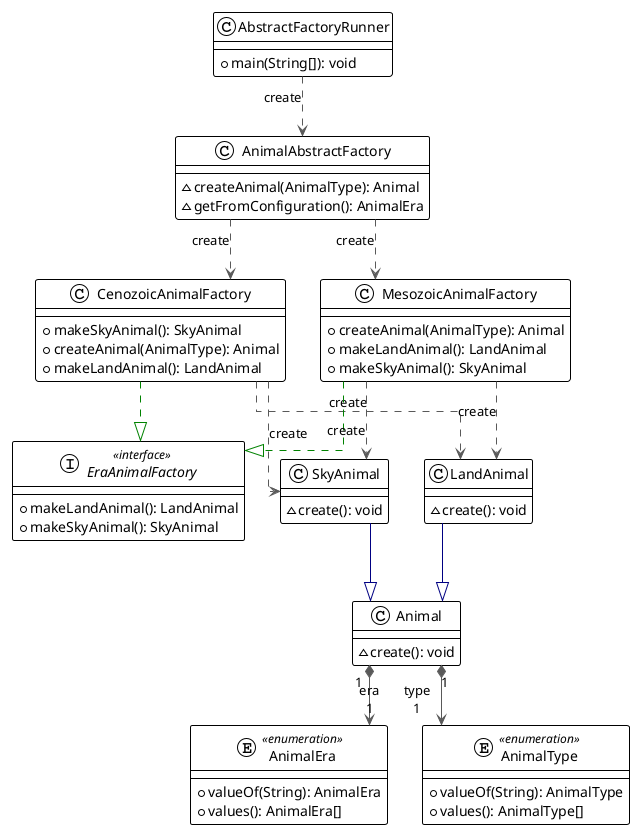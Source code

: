 @startuml

!theme plain
top to bottom direction
skinparam linetype ortho

class AbstractFactoryRunner {
  + main(String[]): void
}
class Animal {
  ~ create(): void
}
class AnimalAbstractFactory {
  ~ createAnimal(AnimalType): Animal
  ~ getFromConfiguration(): AnimalEra
}
enum AnimalEra << enumeration >> {
  + valueOf(String): AnimalEra
  + values(): AnimalEra[]
}
enum AnimalType << enumeration >> {
  + valueOf(String): AnimalType
  + values(): AnimalType[]
}
class CenozoicAnimalFactory {
  + makeSkyAnimal(): SkyAnimal
  + createAnimal(AnimalType): Animal
  + makeLandAnimal(): LandAnimal
}
interface EraAnimalFactory << interface >> {
  + makeLandAnimal(): LandAnimal
  + makeSkyAnimal(): SkyAnimal
}
class LandAnimal {
  ~ create(): void
}
class MesozoicAnimalFactory {
  + createAnimal(AnimalType): Animal
  + makeLandAnimal(): LandAnimal
  + makeSkyAnimal(): SkyAnimal
}
class SkyAnimal {
  ~ create(): void
}

AbstractFactoryRunner  -[#595959,dashed]->  AnimalAbstractFactory : "«create»"
Animal                "1" *-[#595959,plain]-> "era\n1" AnimalEra             
Animal                "1" *-[#595959,plain]-> "type\n1" AnimalType            
AnimalAbstractFactory  -[#595959,dashed]->  CenozoicAnimalFactory : "«create»"
AnimalAbstractFactory  -[#595959,dashed]->  MesozoicAnimalFactory : "«create»"
CenozoicAnimalFactory  -[#008200,dashed]-^  EraAnimalFactory      
CenozoicAnimalFactory  -[#595959,dashed]->  LandAnimal            : "«create»"
CenozoicAnimalFactory  -[#595959,dashed]->  SkyAnimal             : "«create»"
LandAnimal             -[#000082,plain]-^  Animal                
MesozoicAnimalFactory  -[#008200,dashed]-^  EraAnimalFactory      
MesozoicAnimalFactory  -[#595959,dashed]->  LandAnimal            : "«create»"
MesozoicAnimalFactory  -[#595959,dashed]->  SkyAnimal             : "«create»"
SkyAnimal              -[#000082,plain]-^  Animal                
@enduml
